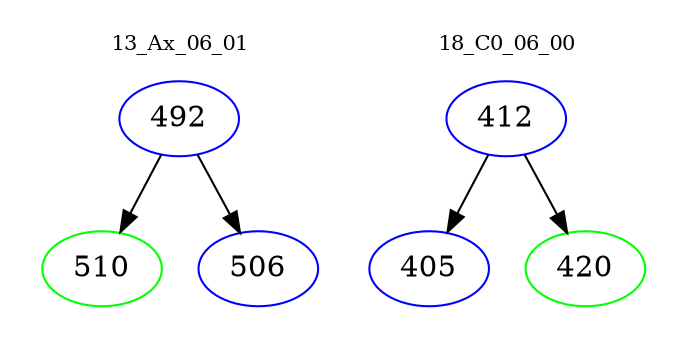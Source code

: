 digraph{
subgraph cluster_0 {
color = white
label = "13_Ax_06_01";
fontsize=10;
T0_492 [label="492", color="blue"]
T0_492 -> T0_510 [color="black"]
T0_510 [label="510", color="green"]
T0_492 -> T0_506 [color="black"]
T0_506 [label="506", color="blue"]
}
subgraph cluster_1 {
color = white
label = "18_C0_06_00";
fontsize=10;
T1_412 [label="412", color="blue"]
T1_412 -> T1_405 [color="black"]
T1_405 [label="405", color="blue"]
T1_412 -> T1_420 [color="black"]
T1_420 [label="420", color="green"]
}
}
